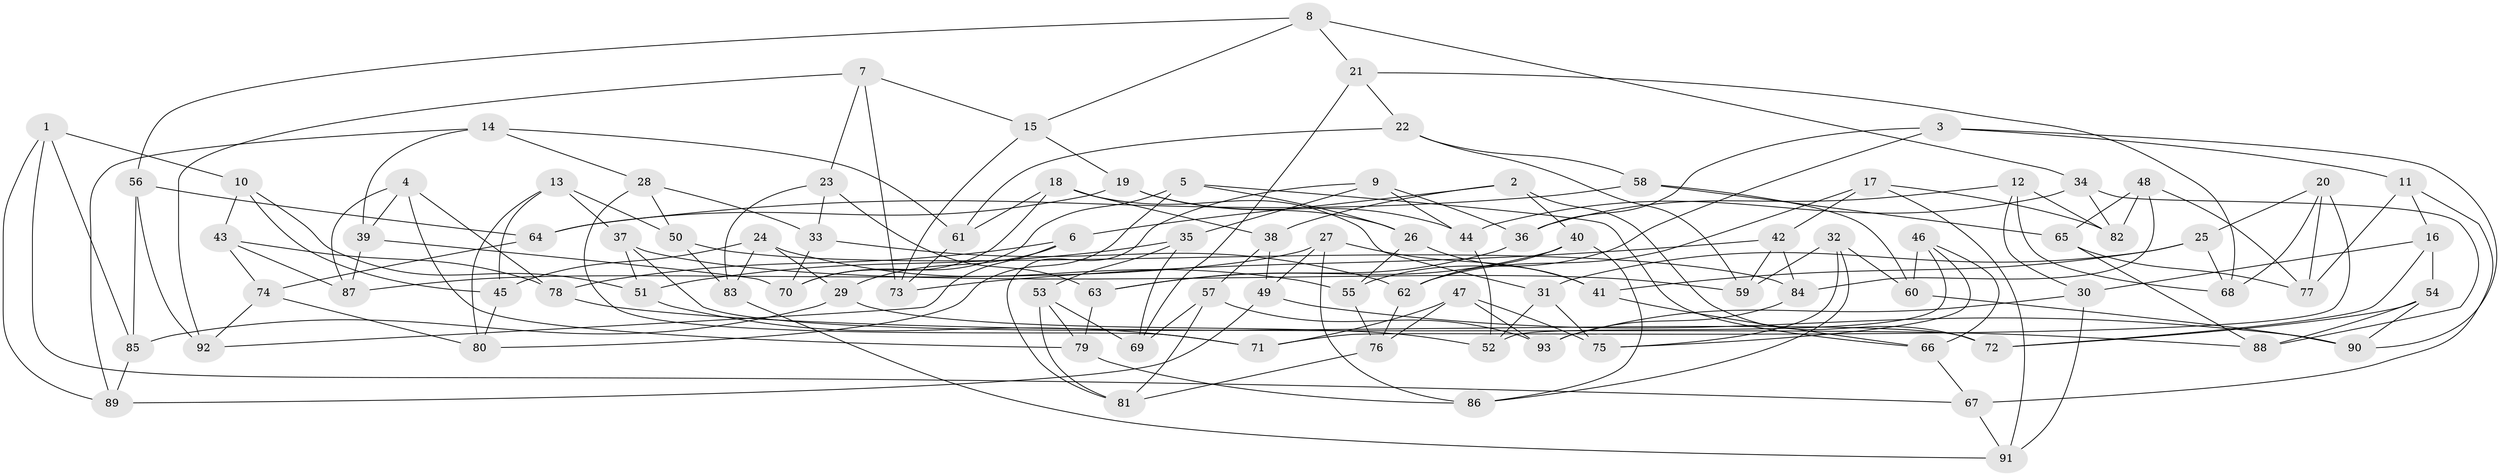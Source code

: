 // Generated by graph-tools (version 1.1) at 2025/16/03/09/25 04:16:19]
// undirected, 93 vertices, 186 edges
graph export_dot {
graph [start="1"]
  node [color=gray90,style=filled];
  1;
  2;
  3;
  4;
  5;
  6;
  7;
  8;
  9;
  10;
  11;
  12;
  13;
  14;
  15;
  16;
  17;
  18;
  19;
  20;
  21;
  22;
  23;
  24;
  25;
  26;
  27;
  28;
  29;
  30;
  31;
  32;
  33;
  34;
  35;
  36;
  37;
  38;
  39;
  40;
  41;
  42;
  43;
  44;
  45;
  46;
  47;
  48;
  49;
  50;
  51;
  52;
  53;
  54;
  55;
  56;
  57;
  58;
  59;
  60;
  61;
  62;
  63;
  64;
  65;
  66;
  67;
  68;
  69;
  70;
  71;
  72;
  73;
  74;
  75;
  76;
  77;
  78;
  79;
  80;
  81;
  82;
  83;
  84;
  85;
  86;
  87;
  88;
  89;
  90;
  91;
  92;
  93;
  1 -- 89;
  1 -- 67;
  1 -- 85;
  1 -- 10;
  2 -- 6;
  2 -- 38;
  2 -- 72;
  2 -- 40;
  3 -- 90;
  3 -- 36;
  3 -- 55;
  3 -- 11;
  4 -- 87;
  4 -- 78;
  4 -- 79;
  4 -- 39;
  5 -- 66;
  5 -- 26;
  5 -- 80;
  5 -- 70;
  6 -- 29;
  6 -- 78;
  6 -- 92;
  7 -- 73;
  7 -- 15;
  7 -- 92;
  7 -- 23;
  8 -- 15;
  8 -- 21;
  8 -- 56;
  8 -- 34;
  9 -- 35;
  9 -- 81;
  9 -- 36;
  9 -- 44;
  10 -- 45;
  10 -- 43;
  10 -- 51;
  11 -- 77;
  11 -- 67;
  11 -- 16;
  12 -- 30;
  12 -- 36;
  12 -- 82;
  12 -- 68;
  13 -- 50;
  13 -- 80;
  13 -- 45;
  13 -- 37;
  14 -- 28;
  14 -- 39;
  14 -- 89;
  14 -- 61;
  15 -- 19;
  15 -- 73;
  16 -- 54;
  16 -- 72;
  16 -- 30;
  17 -- 42;
  17 -- 82;
  17 -- 62;
  17 -- 91;
  18 -- 38;
  18 -- 61;
  18 -- 31;
  18 -- 70;
  19 -- 64;
  19 -- 44;
  19 -- 26;
  20 -- 25;
  20 -- 68;
  20 -- 77;
  20 -- 71;
  21 -- 69;
  21 -- 22;
  21 -- 68;
  22 -- 61;
  22 -- 59;
  22 -- 58;
  23 -- 83;
  23 -- 33;
  23 -- 63;
  24 -- 45;
  24 -- 83;
  24 -- 55;
  24 -- 29;
  25 -- 68;
  25 -- 41;
  25 -- 31;
  26 -- 41;
  26 -- 55;
  27 -- 87;
  27 -- 41;
  27 -- 86;
  27 -- 49;
  28 -- 71;
  28 -- 50;
  28 -- 33;
  29 -- 85;
  29 -- 52;
  30 -- 93;
  30 -- 91;
  31 -- 52;
  31 -- 75;
  32 -- 59;
  32 -- 75;
  32 -- 60;
  32 -- 86;
  33 -- 70;
  33 -- 62;
  34 -- 82;
  34 -- 44;
  34 -- 88;
  35 -- 69;
  35 -- 53;
  35 -- 51;
  36 -- 63;
  37 -- 72;
  37 -- 51;
  37 -- 59;
  38 -- 57;
  38 -- 49;
  39 -- 70;
  39 -- 87;
  40 -- 63;
  40 -- 86;
  40 -- 62;
  41 -- 66;
  42 -- 59;
  42 -- 84;
  42 -- 73;
  43 -- 78;
  43 -- 87;
  43 -- 74;
  44 -- 52;
  45 -- 80;
  46 -- 60;
  46 -- 52;
  46 -- 66;
  46 -- 75;
  47 -- 75;
  47 -- 93;
  47 -- 76;
  47 -- 71;
  48 -- 65;
  48 -- 82;
  48 -- 84;
  48 -- 77;
  49 -- 90;
  49 -- 89;
  50 -- 84;
  50 -- 83;
  51 -- 71;
  53 -- 69;
  53 -- 81;
  53 -- 79;
  54 -- 90;
  54 -- 72;
  54 -- 88;
  55 -- 76;
  56 -- 64;
  56 -- 92;
  56 -- 85;
  57 -- 81;
  57 -- 93;
  57 -- 69;
  58 -- 60;
  58 -- 65;
  58 -- 64;
  60 -- 90;
  61 -- 73;
  62 -- 76;
  63 -- 79;
  64 -- 74;
  65 -- 88;
  65 -- 77;
  66 -- 67;
  67 -- 91;
  74 -- 92;
  74 -- 80;
  76 -- 81;
  78 -- 88;
  79 -- 86;
  83 -- 91;
  84 -- 93;
  85 -- 89;
}
